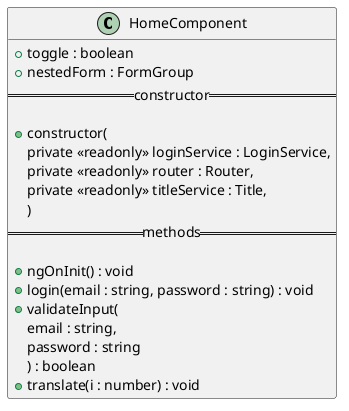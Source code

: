 @startuml HomeComponent diagram
class HomeComponent {
  + toggle : boolean
  + nestedForm : FormGroup
  ==constructor==

  + constructor(
    private <<readonly>> loginService : LoginService,
    private <<readonly>> router : Router,
    private <<readonly>> titleService : Title,
  )
  ==methods==

  + ngOnInit() : void
  + login(email : string, password : string) : void
  + validateInput(
    email : string,
    password : string
    ) : boolean
  + translate(i : number) : void
}
@enduml
